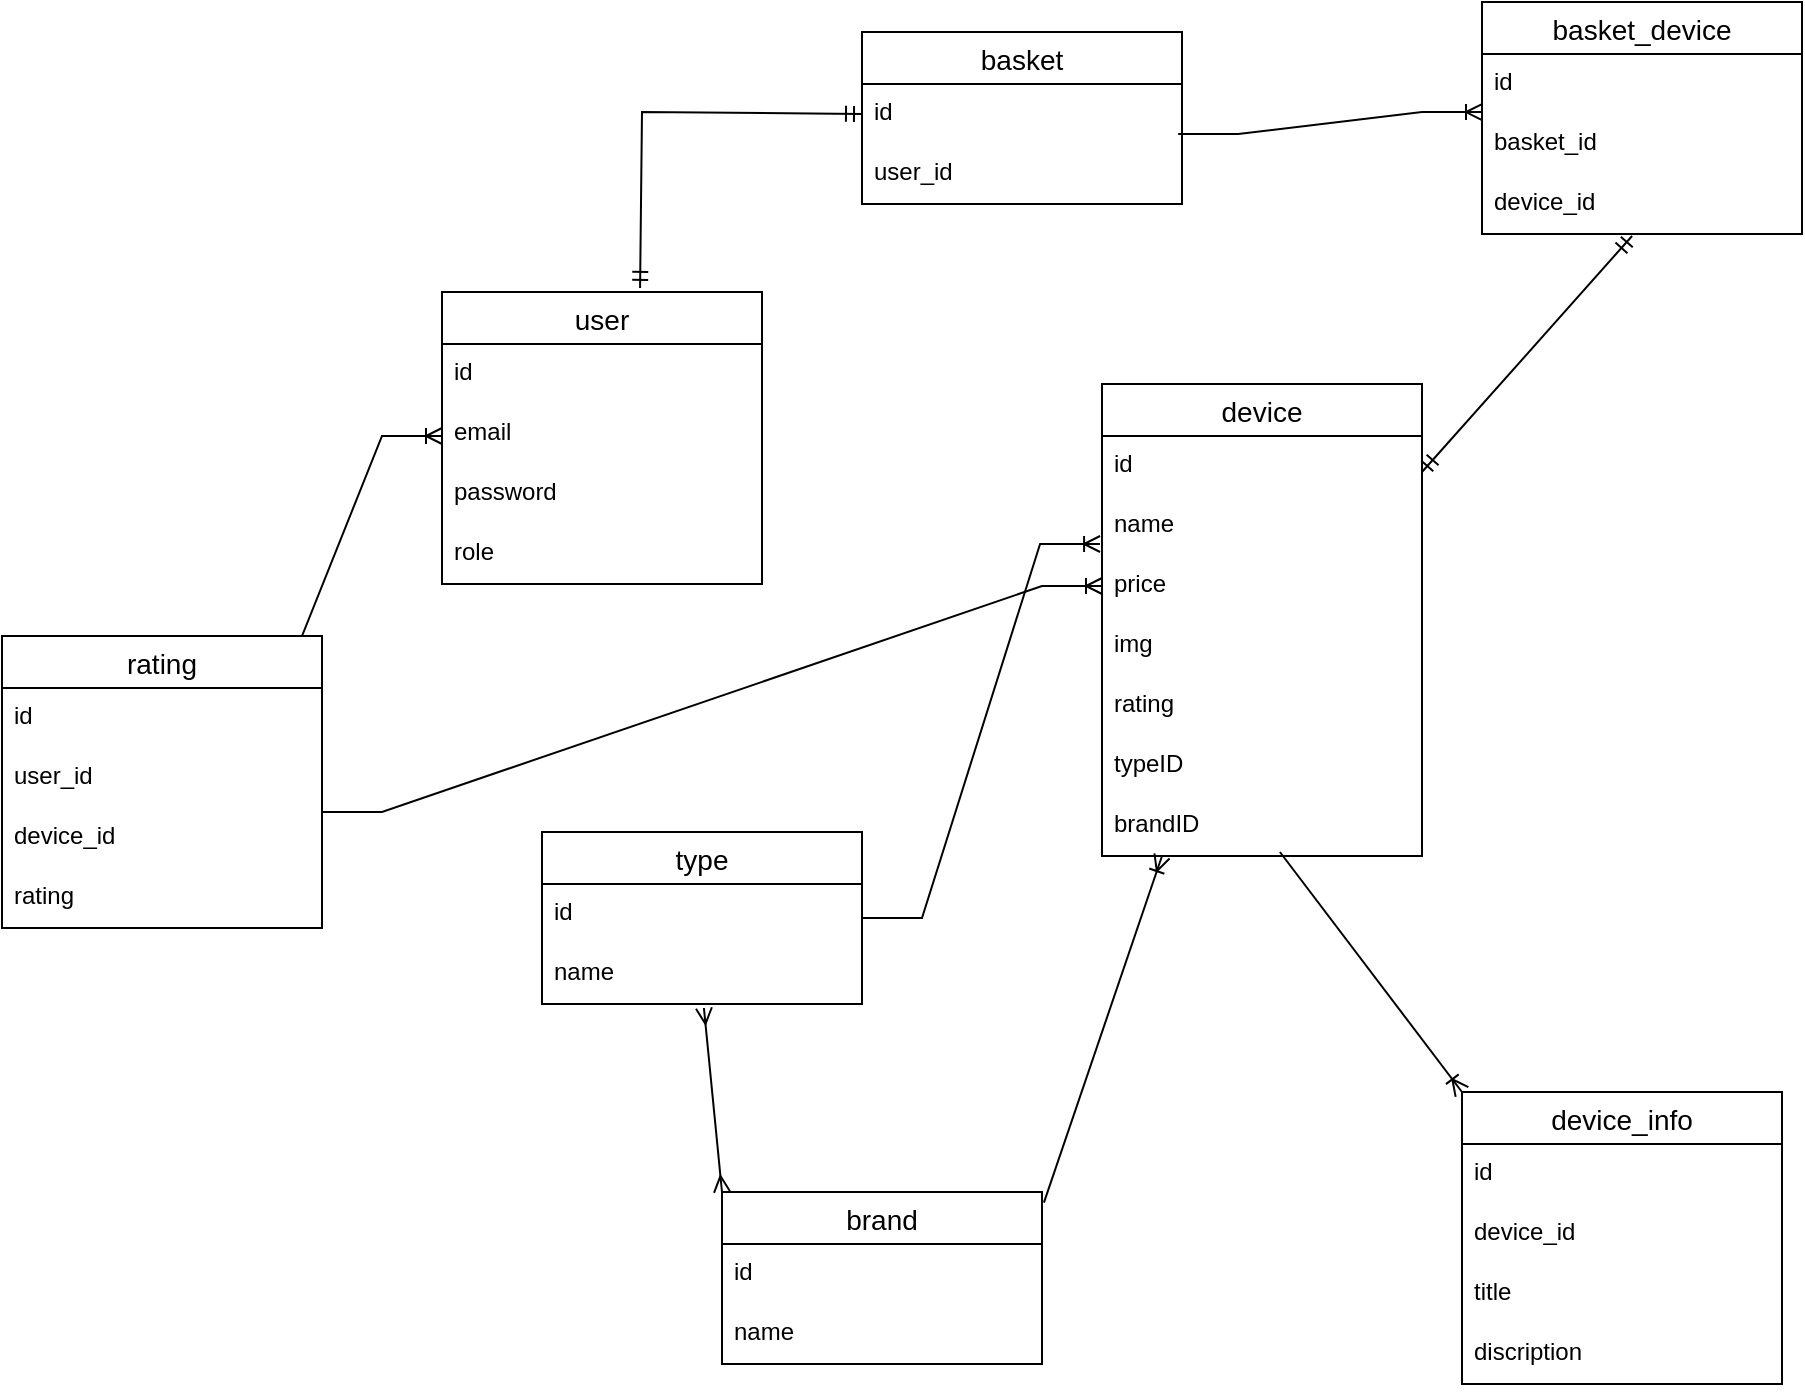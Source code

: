 <mxfile version="21.5.0" type="github">
  <diagram name="Страница 1" id="ELxmj0YrWw_Z7BvsesA1">
    <mxGraphModel dx="733" dy="408" grid="1" gridSize="10" guides="1" tooltips="1" connect="1" arrows="1" fold="1" page="1" pageScale="1" pageWidth="827" pageHeight="1169" math="0" shadow="0">
      <root>
        <mxCell id="0" />
        <mxCell id="1" parent="0" />
        <mxCell id="RnpBiYdXVnwfaINDAVlr-15" value="user" style="swimlane;fontStyle=0;childLayout=stackLayout;horizontal=1;startSize=26;horizontalStack=0;resizeParent=1;resizeParentMax=0;resizeLast=0;collapsible=1;marginBottom=0;align=center;fontSize=14;" vertex="1" parent="1">
          <mxGeometry x="330" y="200" width="160" height="146" as="geometry" />
        </mxCell>
        <mxCell id="RnpBiYdXVnwfaINDAVlr-16" value="id" style="text;strokeColor=none;fillColor=none;spacingLeft=4;spacingRight=4;overflow=hidden;rotatable=0;points=[[0,0.5],[1,0.5]];portConstraint=eastwest;fontSize=12;whiteSpace=wrap;html=1;" vertex="1" parent="RnpBiYdXVnwfaINDAVlr-15">
          <mxGeometry y="26" width="160" height="30" as="geometry" />
        </mxCell>
        <mxCell id="RnpBiYdXVnwfaINDAVlr-17" value="email" style="text;strokeColor=none;fillColor=none;spacingLeft=4;spacingRight=4;overflow=hidden;rotatable=0;points=[[0,0.5],[1,0.5]];portConstraint=eastwest;fontSize=12;whiteSpace=wrap;html=1;" vertex="1" parent="RnpBiYdXVnwfaINDAVlr-15">
          <mxGeometry y="56" width="160" height="30" as="geometry" />
        </mxCell>
        <mxCell id="RnpBiYdXVnwfaINDAVlr-18" value="password" style="text;strokeColor=none;fillColor=none;spacingLeft=4;spacingRight=4;overflow=hidden;rotatable=0;points=[[0,0.5],[1,0.5]];portConstraint=eastwest;fontSize=12;whiteSpace=wrap;html=1;" vertex="1" parent="RnpBiYdXVnwfaINDAVlr-15">
          <mxGeometry y="86" width="160" height="30" as="geometry" />
        </mxCell>
        <mxCell id="RnpBiYdXVnwfaINDAVlr-19" value="role" style="text;strokeColor=none;fillColor=none;spacingLeft=4;spacingRight=4;overflow=hidden;rotatable=0;points=[[0,0.5],[1,0.5]];portConstraint=eastwest;fontSize=12;whiteSpace=wrap;html=1;" vertex="1" parent="RnpBiYdXVnwfaINDAVlr-15">
          <mxGeometry y="116" width="160" height="30" as="geometry" />
        </mxCell>
        <mxCell id="RnpBiYdXVnwfaINDAVlr-20" value="basket" style="swimlane;fontStyle=0;childLayout=stackLayout;horizontal=1;startSize=26;horizontalStack=0;resizeParent=1;resizeParentMax=0;resizeLast=0;collapsible=1;marginBottom=0;align=center;fontSize=14;" vertex="1" parent="1">
          <mxGeometry x="540" y="70" width="160" height="86" as="geometry" />
        </mxCell>
        <mxCell id="RnpBiYdXVnwfaINDAVlr-21" value="id" style="text;strokeColor=none;fillColor=none;spacingLeft=4;spacingRight=4;overflow=hidden;rotatable=0;points=[[0,0.5],[1,0.5]];portConstraint=eastwest;fontSize=12;whiteSpace=wrap;html=1;" vertex="1" parent="RnpBiYdXVnwfaINDAVlr-20">
          <mxGeometry y="26" width="160" height="30" as="geometry" />
        </mxCell>
        <mxCell id="RnpBiYdXVnwfaINDAVlr-22" value="user_id" style="text;strokeColor=none;fillColor=none;spacingLeft=4;spacingRight=4;overflow=hidden;rotatable=0;points=[[0,0.5],[1,0.5]];portConstraint=eastwest;fontSize=12;whiteSpace=wrap;html=1;" vertex="1" parent="RnpBiYdXVnwfaINDAVlr-20">
          <mxGeometry y="56" width="160" height="30" as="geometry" />
        </mxCell>
        <mxCell id="RnpBiYdXVnwfaINDAVlr-25" value="device" style="swimlane;fontStyle=0;childLayout=stackLayout;horizontal=1;startSize=26;horizontalStack=0;resizeParent=1;resizeParentMax=0;resizeLast=0;collapsible=1;marginBottom=0;align=center;fontSize=14;" vertex="1" parent="1">
          <mxGeometry x="660" y="246" width="160" height="236" as="geometry" />
        </mxCell>
        <mxCell id="RnpBiYdXVnwfaINDAVlr-26" value="id" style="text;strokeColor=none;fillColor=none;spacingLeft=4;spacingRight=4;overflow=hidden;rotatable=0;points=[[0,0.5],[1,0.5]];portConstraint=eastwest;fontSize=12;whiteSpace=wrap;html=1;" vertex="1" parent="RnpBiYdXVnwfaINDAVlr-25">
          <mxGeometry y="26" width="160" height="30" as="geometry" />
        </mxCell>
        <mxCell id="RnpBiYdXVnwfaINDAVlr-27" value="name" style="text;strokeColor=none;fillColor=none;spacingLeft=4;spacingRight=4;overflow=hidden;rotatable=0;points=[[0,0.5],[1,0.5]];portConstraint=eastwest;fontSize=12;whiteSpace=wrap;html=1;" vertex="1" parent="RnpBiYdXVnwfaINDAVlr-25">
          <mxGeometry y="56" width="160" height="30" as="geometry" />
        </mxCell>
        <mxCell id="RnpBiYdXVnwfaINDAVlr-28" value="price" style="text;strokeColor=none;fillColor=none;spacingLeft=4;spacingRight=4;overflow=hidden;rotatable=0;points=[[0,0.5],[1,0.5]];portConstraint=eastwest;fontSize=12;whiteSpace=wrap;html=1;" vertex="1" parent="RnpBiYdXVnwfaINDAVlr-25">
          <mxGeometry y="86" width="160" height="30" as="geometry" />
        </mxCell>
        <mxCell id="RnpBiYdXVnwfaINDAVlr-31" value="img" style="text;strokeColor=none;fillColor=none;spacingLeft=4;spacingRight=4;overflow=hidden;rotatable=0;points=[[0,0.5],[1,0.5]];portConstraint=eastwest;fontSize=12;whiteSpace=wrap;html=1;" vertex="1" parent="RnpBiYdXVnwfaINDAVlr-25">
          <mxGeometry y="116" width="160" height="30" as="geometry" />
        </mxCell>
        <mxCell id="RnpBiYdXVnwfaINDAVlr-29" value="rating" style="text;strokeColor=none;fillColor=none;spacingLeft=4;spacingRight=4;overflow=hidden;rotatable=0;points=[[0,0.5],[1,0.5]];portConstraint=eastwest;fontSize=12;whiteSpace=wrap;html=1;" vertex="1" parent="RnpBiYdXVnwfaINDAVlr-25">
          <mxGeometry y="146" width="160" height="30" as="geometry" />
        </mxCell>
        <mxCell id="RnpBiYdXVnwfaINDAVlr-32" value="typeID&lt;br&gt;" style="text;strokeColor=none;fillColor=none;spacingLeft=4;spacingRight=4;overflow=hidden;rotatable=0;points=[[0,0.5],[1,0.5]];portConstraint=eastwest;fontSize=12;whiteSpace=wrap;html=1;" vertex="1" parent="RnpBiYdXVnwfaINDAVlr-25">
          <mxGeometry y="176" width="160" height="30" as="geometry" />
        </mxCell>
        <mxCell id="RnpBiYdXVnwfaINDAVlr-30" value="brandID&lt;br&gt;" style="text;strokeColor=none;fillColor=none;spacingLeft=4;spacingRight=4;overflow=hidden;rotatable=0;points=[[0,0.5],[1,0.5]];portConstraint=eastwest;fontSize=12;whiteSpace=wrap;html=1;" vertex="1" parent="RnpBiYdXVnwfaINDAVlr-25">
          <mxGeometry y="206" width="160" height="30" as="geometry" />
        </mxCell>
        <mxCell id="RnpBiYdXVnwfaINDAVlr-33" value="type" style="swimlane;fontStyle=0;childLayout=stackLayout;horizontal=1;startSize=26;horizontalStack=0;resizeParent=1;resizeParentMax=0;resizeLast=0;collapsible=1;marginBottom=0;align=center;fontSize=14;" vertex="1" parent="1">
          <mxGeometry x="380" y="470" width="160" height="86" as="geometry" />
        </mxCell>
        <mxCell id="RnpBiYdXVnwfaINDAVlr-34" value="id" style="text;strokeColor=none;fillColor=none;spacingLeft=4;spacingRight=4;overflow=hidden;rotatable=0;points=[[0,0.5],[1,0.5]];portConstraint=eastwest;fontSize=12;whiteSpace=wrap;html=1;" vertex="1" parent="RnpBiYdXVnwfaINDAVlr-33">
          <mxGeometry y="26" width="160" height="30" as="geometry" />
        </mxCell>
        <mxCell id="RnpBiYdXVnwfaINDAVlr-35" value="name" style="text;strokeColor=none;fillColor=none;spacingLeft=4;spacingRight=4;overflow=hidden;rotatable=0;points=[[0,0.5],[1,0.5]];portConstraint=eastwest;fontSize=12;whiteSpace=wrap;html=1;" vertex="1" parent="RnpBiYdXVnwfaINDAVlr-33">
          <mxGeometry y="56" width="160" height="30" as="geometry" />
        </mxCell>
        <mxCell id="RnpBiYdXVnwfaINDAVlr-38" value="brand" style="swimlane;fontStyle=0;childLayout=stackLayout;horizontal=1;startSize=26;horizontalStack=0;resizeParent=1;resizeParentMax=0;resizeLast=0;collapsible=1;marginBottom=0;align=center;fontSize=14;" vertex="1" parent="1">
          <mxGeometry x="470" y="650" width="160" height="86" as="geometry" />
        </mxCell>
        <mxCell id="RnpBiYdXVnwfaINDAVlr-39" value="id" style="text;strokeColor=none;fillColor=none;spacingLeft=4;spacingRight=4;overflow=hidden;rotatable=0;points=[[0,0.5],[1,0.5]];portConstraint=eastwest;fontSize=12;whiteSpace=wrap;html=1;" vertex="1" parent="RnpBiYdXVnwfaINDAVlr-38">
          <mxGeometry y="26" width="160" height="30" as="geometry" />
        </mxCell>
        <mxCell id="RnpBiYdXVnwfaINDAVlr-40" value="name" style="text;strokeColor=none;fillColor=none;spacingLeft=4;spacingRight=4;overflow=hidden;rotatable=0;points=[[0,0.5],[1,0.5]];portConstraint=eastwest;fontSize=12;whiteSpace=wrap;html=1;" vertex="1" parent="RnpBiYdXVnwfaINDAVlr-38">
          <mxGeometry y="56" width="160" height="30" as="geometry" />
        </mxCell>
        <mxCell id="RnpBiYdXVnwfaINDAVlr-43" value="" style="edgeStyle=entityRelationEdgeStyle;fontSize=12;html=1;endArrow=ERoneToMany;rounded=0;entryX=-0.006;entryY=-0.2;entryDx=0;entryDy=0;entryPerimeter=0;" edge="1" parent="1" source="RnpBiYdXVnwfaINDAVlr-33" target="RnpBiYdXVnwfaINDAVlr-28">
          <mxGeometry width="100" height="100" relative="1" as="geometry">
            <mxPoint x="400" y="420" as="sourcePoint" />
            <mxPoint x="500" y="320" as="targetPoint" />
            <Array as="points">
              <mxPoint x="640" y="350" />
            </Array>
          </mxGeometry>
        </mxCell>
        <mxCell id="RnpBiYdXVnwfaINDAVlr-44" value="" style="fontSize=12;html=1;endArrow=ERoneToMany;rounded=0;entryX=0;entryY=0.5;entryDx=0;entryDy=0;exitX=1.006;exitY=0.062;exitDx=0;exitDy=0;exitPerimeter=0;" edge="1" parent="1" source="RnpBiYdXVnwfaINDAVlr-38">
          <mxGeometry width="100" height="100" relative="1" as="geometry">
            <mxPoint x="660" y="781.99" as="sourcePoint" />
            <mxPoint x="690" y="482" as="targetPoint" />
          </mxGeometry>
        </mxCell>
        <mxCell id="RnpBiYdXVnwfaINDAVlr-45" value="" style="fontSize=12;html=1;endArrow=ERmany;startArrow=ERmany;rounded=0;exitX=0;exitY=0;exitDx=0;exitDy=0;entryX=0.506;entryY=1.067;entryDx=0;entryDy=0;entryPerimeter=0;" edge="1" parent="1" source="RnpBiYdXVnwfaINDAVlr-38" target="RnpBiYdXVnwfaINDAVlr-35">
          <mxGeometry width="100" height="100" relative="1" as="geometry">
            <mxPoint x="400" y="632" as="sourcePoint" />
            <mxPoint x="380" y="538" as="targetPoint" />
          </mxGeometry>
        </mxCell>
        <mxCell id="RnpBiYdXVnwfaINDAVlr-47" value="device_info" style="swimlane;fontStyle=0;childLayout=stackLayout;horizontal=1;startSize=26;horizontalStack=0;resizeParent=1;resizeParentMax=0;resizeLast=0;collapsible=1;marginBottom=0;align=center;fontSize=14;" vertex="1" parent="1">
          <mxGeometry x="840" y="600" width="160" height="146" as="geometry" />
        </mxCell>
        <mxCell id="RnpBiYdXVnwfaINDAVlr-48" value="id" style="text;strokeColor=none;fillColor=none;spacingLeft=4;spacingRight=4;overflow=hidden;rotatable=0;points=[[0,0.5],[1,0.5]];portConstraint=eastwest;fontSize=12;whiteSpace=wrap;html=1;" vertex="1" parent="RnpBiYdXVnwfaINDAVlr-47">
          <mxGeometry y="26" width="160" height="30" as="geometry" />
        </mxCell>
        <mxCell id="RnpBiYdXVnwfaINDAVlr-51" value="device_id" style="text;strokeColor=none;fillColor=none;spacingLeft=4;spacingRight=4;overflow=hidden;rotatable=0;points=[[0,0.5],[1,0.5]];portConstraint=eastwest;fontSize=12;whiteSpace=wrap;html=1;" vertex="1" parent="RnpBiYdXVnwfaINDAVlr-47">
          <mxGeometry y="56" width="160" height="30" as="geometry" />
        </mxCell>
        <mxCell id="RnpBiYdXVnwfaINDAVlr-52" value="title" style="text;strokeColor=none;fillColor=none;spacingLeft=4;spacingRight=4;overflow=hidden;rotatable=0;points=[[0,0.5],[1,0.5]];portConstraint=eastwest;fontSize=12;whiteSpace=wrap;html=1;" vertex="1" parent="RnpBiYdXVnwfaINDAVlr-47">
          <mxGeometry y="86" width="160" height="30" as="geometry" />
        </mxCell>
        <mxCell id="RnpBiYdXVnwfaINDAVlr-49" value="discription" style="text;strokeColor=none;fillColor=none;spacingLeft=4;spacingRight=4;overflow=hidden;rotatable=0;points=[[0,0.5],[1,0.5]];portConstraint=eastwest;fontSize=12;whiteSpace=wrap;html=1;" vertex="1" parent="RnpBiYdXVnwfaINDAVlr-47">
          <mxGeometry y="116" width="160" height="30" as="geometry" />
        </mxCell>
        <mxCell id="RnpBiYdXVnwfaINDAVlr-50" value="" style="fontSize=12;html=1;endArrow=ERoneToMany;rounded=0;entryX=0;entryY=0;entryDx=0;entryDy=0;exitX=0.556;exitY=0.933;exitDx=0;exitDy=0;exitPerimeter=0;" edge="1" parent="1" source="RnpBiYdXVnwfaINDAVlr-30" target="RnpBiYdXVnwfaINDAVlr-47">
          <mxGeometry width="100" height="100" relative="1" as="geometry">
            <mxPoint x="760" y="610" as="sourcePoint" />
            <mxPoint x="860" y="510" as="targetPoint" />
            <Array as="points" />
          </mxGeometry>
        </mxCell>
        <mxCell id="RnpBiYdXVnwfaINDAVlr-53" value="" style="fontSize=12;html=1;endArrow=ERmandOne;startArrow=ERmandOne;rounded=0;entryX=0;entryY=0.5;entryDx=0;entryDy=0;exitX=0.619;exitY=-0.014;exitDx=0;exitDy=0;exitPerimeter=0;" edge="1" parent="1" source="RnpBiYdXVnwfaINDAVlr-15" target="RnpBiYdXVnwfaINDAVlr-21">
          <mxGeometry width="100" height="100" relative="1" as="geometry">
            <mxPoint x="490" y="270" as="sourcePoint" />
            <mxPoint x="590" y="170" as="targetPoint" />
            <Array as="points">
              <mxPoint x="430" y="110" />
            </Array>
          </mxGeometry>
        </mxCell>
        <mxCell id="RnpBiYdXVnwfaINDAVlr-54" value="basket_device" style="swimlane;fontStyle=0;childLayout=stackLayout;horizontal=1;startSize=26;horizontalStack=0;resizeParent=1;resizeParentMax=0;resizeLast=0;collapsible=1;marginBottom=0;align=center;fontSize=14;" vertex="1" parent="1">
          <mxGeometry x="850" y="55" width="160" height="116" as="geometry" />
        </mxCell>
        <mxCell id="RnpBiYdXVnwfaINDAVlr-55" value="id" style="text;strokeColor=none;fillColor=none;spacingLeft=4;spacingRight=4;overflow=hidden;rotatable=0;points=[[0,0.5],[1,0.5]];portConstraint=eastwest;fontSize=12;whiteSpace=wrap;html=1;" vertex="1" parent="RnpBiYdXVnwfaINDAVlr-54">
          <mxGeometry y="26" width="160" height="30" as="geometry" />
        </mxCell>
        <mxCell id="RnpBiYdXVnwfaINDAVlr-56" value="basket_id" style="text;strokeColor=none;fillColor=none;spacingLeft=4;spacingRight=4;overflow=hidden;rotatable=0;points=[[0,0.5],[1,0.5]];portConstraint=eastwest;fontSize=12;whiteSpace=wrap;html=1;" vertex="1" parent="RnpBiYdXVnwfaINDAVlr-54">
          <mxGeometry y="56" width="160" height="30" as="geometry" />
        </mxCell>
        <mxCell id="RnpBiYdXVnwfaINDAVlr-57" value="device_id" style="text;strokeColor=none;fillColor=none;spacingLeft=4;spacingRight=4;overflow=hidden;rotatable=0;points=[[0,0.5],[1,0.5]];portConstraint=eastwest;fontSize=12;whiteSpace=wrap;html=1;" vertex="1" parent="RnpBiYdXVnwfaINDAVlr-54">
          <mxGeometry y="86" width="160" height="30" as="geometry" />
        </mxCell>
        <mxCell id="RnpBiYdXVnwfaINDAVlr-58" value="" style="edgeStyle=entityRelationEdgeStyle;fontSize=12;html=1;endArrow=ERoneToMany;rounded=0;entryX=0;entryY=0.967;entryDx=0;entryDy=0;entryPerimeter=0;exitX=0.988;exitY=-0.167;exitDx=0;exitDy=0;exitPerimeter=0;" edge="1" parent="1" source="RnpBiYdXVnwfaINDAVlr-22" target="RnpBiYdXVnwfaINDAVlr-55">
          <mxGeometry width="100" height="100" relative="1" as="geometry">
            <mxPoint x="700" y="140" as="sourcePoint" />
            <mxPoint x="800" y="40" as="targetPoint" />
          </mxGeometry>
        </mxCell>
        <mxCell id="RnpBiYdXVnwfaINDAVlr-59" value="" style="fontSize=12;html=1;endArrow=ERmandOne;startArrow=ERmandOne;rounded=0;entryX=0.469;entryY=1.033;entryDx=0;entryDy=0;entryPerimeter=0;" edge="1" parent="1" target="RnpBiYdXVnwfaINDAVlr-57">
          <mxGeometry width="100" height="100" relative="1" as="geometry">
            <mxPoint x="820" y="290" as="sourcePoint" />
            <mxPoint x="920" y="190" as="targetPoint" />
          </mxGeometry>
        </mxCell>
        <mxCell id="RnpBiYdXVnwfaINDAVlr-60" value="rating" style="swimlane;fontStyle=0;childLayout=stackLayout;horizontal=1;startSize=26;horizontalStack=0;resizeParent=1;resizeParentMax=0;resizeLast=0;collapsible=1;marginBottom=0;align=center;fontSize=14;" vertex="1" parent="1">
          <mxGeometry x="110" y="372" width="160" height="146" as="geometry" />
        </mxCell>
        <mxCell id="RnpBiYdXVnwfaINDAVlr-61" value="id" style="text;strokeColor=none;fillColor=none;spacingLeft=4;spacingRight=4;overflow=hidden;rotatable=0;points=[[0,0.5],[1,0.5]];portConstraint=eastwest;fontSize=12;whiteSpace=wrap;html=1;" vertex="1" parent="RnpBiYdXVnwfaINDAVlr-60">
          <mxGeometry y="26" width="160" height="30" as="geometry" />
        </mxCell>
        <mxCell id="RnpBiYdXVnwfaINDAVlr-62" value="user_id" style="text;strokeColor=none;fillColor=none;spacingLeft=4;spacingRight=4;overflow=hidden;rotatable=0;points=[[0,0.5],[1,0.5]];portConstraint=eastwest;fontSize=12;whiteSpace=wrap;html=1;" vertex="1" parent="RnpBiYdXVnwfaINDAVlr-60">
          <mxGeometry y="56" width="160" height="30" as="geometry" />
        </mxCell>
        <mxCell id="RnpBiYdXVnwfaINDAVlr-65" value="device_id" style="text;strokeColor=none;fillColor=none;spacingLeft=4;spacingRight=4;overflow=hidden;rotatable=0;points=[[0,0.5],[1,0.5]];portConstraint=eastwest;fontSize=12;whiteSpace=wrap;html=1;" vertex="1" parent="RnpBiYdXVnwfaINDAVlr-60">
          <mxGeometry y="86" width="160" height="30" as="geometry" />
        </mxCell>
        <mxCell id="RnpBiYdXVnwfaINDAVlr-64" value="rating" style="text;strokeColor=none;fillColor=none;spacingLeft=4;spacingRight=4;overflow=hidden;rotatable=0;points=[[0,0.5],[1,0.5]];portConstraint=eastwest;fontSize=12;whiteSpace=wrap;html=1;" vertex="1" parent="RnpBiYdXVnwfaINDAVlr-60">
          <mxGeometry y="116" width="160" height="30" as="geometry" />
        </mxCell>
        <mxCell id="RnpBiYdXVnwfaINDAVlr-67" value="" style="edgeStyle=entityRelationEdgeStyle;fontSize=12;html=1;endArrow=ERoneToMany;rounded=0;" edge="1" parent="1">
          <mxGeometry width="100" height="100" relative="1" as="geometry">
            <mxPoint x="230" y="372" as="sourcePoint" />
            <mxPoint x="330" y="272" as="targetPoint" />
          </mxGeometry>
        </mxCell>
        <mxCell id="RnpBiYdXVnwfaINDAVlr-68" value="" style="edgeStyle=entityRelationEdgeStyle;fontSize=12;html=1;endArrow=ERoneToMany;rounded=0;entryX=0;entryY=0.5;entryDx=0;entryDy=0;" edge="1" parent="1" target="RnpBiYdXVnwfaINDAVlr-28">
          <mxGeometry width="100" height="100" relative="1" as="geometry">
            <mxPoint x="270" y="460" as="sourcePoint" />
            <mxPoint x="370" y="360" as="targetPoint" />
          </mxGeometry>
        </mxCell>
      </root>
    </mxGraphModel>
  </diagram>
</mxfile>
